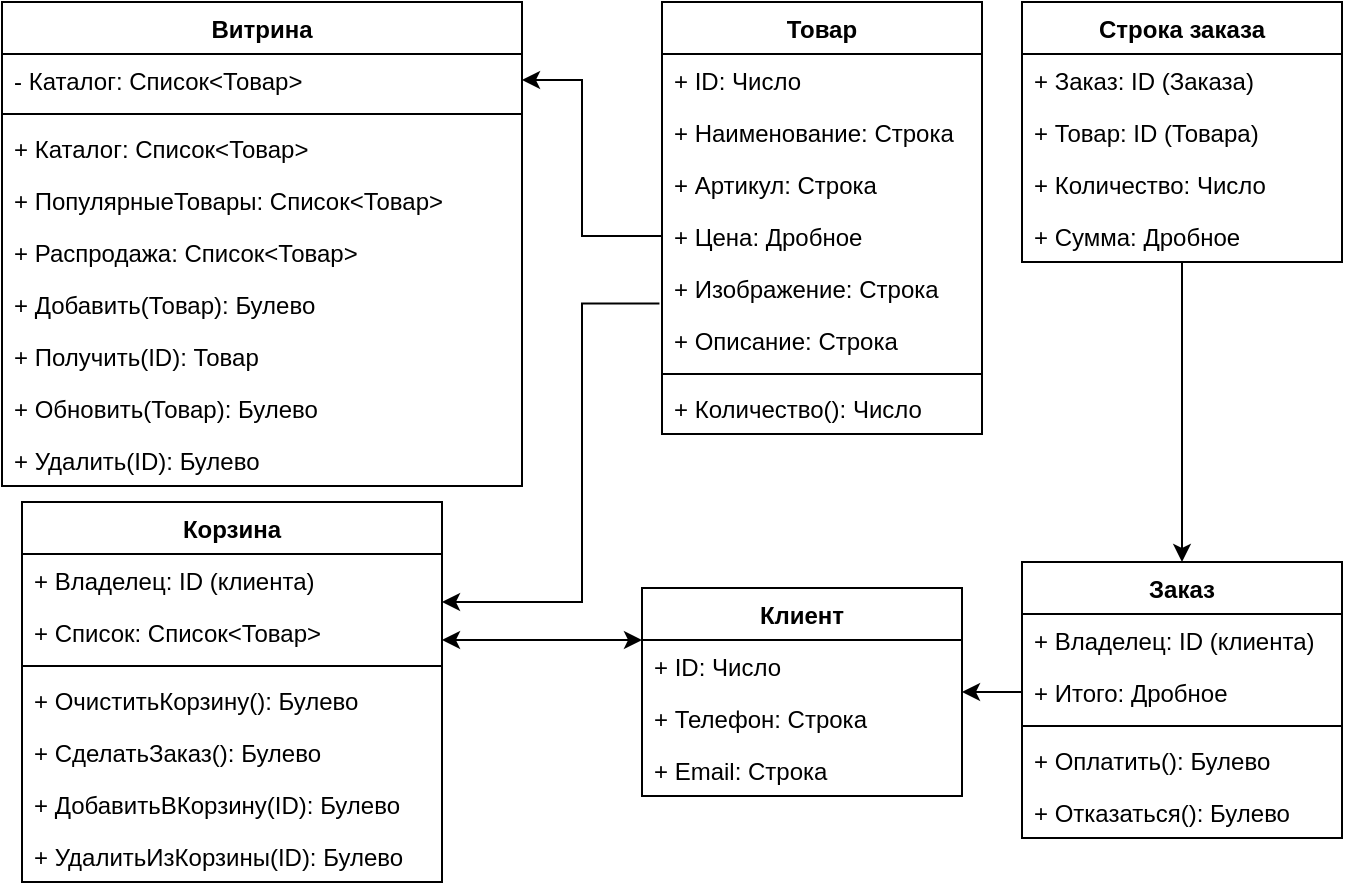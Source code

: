 <mxfile version="13.7.1" type="device"><diagram id="6YeLqqW7iNNdg_HYzCcy" name="Page-1"><mxGraphModel dx="951" dy="490" grid="1" gridSize="10" guides="1" tooltips="1" connect="1" arrows="1" fold="1" page="1" pageScale="1" pageWidth="827" pageHeight="1169" math="0" shadow="0"><root><mxCell id="0"/><mxCell id="1" parent="0"/><mxCell id="-sN-oJioBlBiGoqy5zMX-1" value="Витрина" style="swimlane;fontStyle=1;align=center;verticalAlign=top;childLayout=stackLayout;horizontal=1;startSize=26;horizontalStack=0;resizeParent=1;resizeParentMax=0;resizeLast=0;collapsible=1;marginBottom=0;" vertex="1" parent="1"><mxGeometry x="80" y="130" width="260" height="242" as="geometry"/></mxCell><mxCell id="-sN-oJioBlBiGoqy5zMX-2" value="- Каталог: Список&lt;Товар&gt;" style="text;strokeColor=none;fillColor=none;align=left;verticalAlign=top;spacingLeft=4;spacingRight=4;overflow=hidden;rotatable=0;points=[[0,0.5],[1,0.5]];portConstraint=eastwest;" vertex="1" parent="-sN-oJioBlBiGoqy5zMX-1"><mxGeometry y="26" width="260" height="26" as="geometry"/></mxCell><mxCell id="-sN-oJioBlBiGoqy5zMX-3" value="" style="line;strokeWidth=1;fillColor=none;align=left;verticalAlign=middle;spacingTop=-1;spacingLeft=3;spacingRight=3;rotatable=0;labelPosition=right;points=[];portConstraint=eastwest;" vertex="1" parent="-sN-oJioBlBiGoqy5zMX-1"><mxGeometry y="52" width="260" height="8" as="geometry"/></mxCell><mxCell id="-sN-oJioBlBiGoqy5zMX-47" value="+ Каталог: Список&lt;Товар&gt;" style="text;strokeColor=none;fillColor=none;align=left;verticalAlign=top;spacingLeft=4;spacingRight=4;overflow=hidden;rotatable=0;points=[[0,0.5],[1,0.5]];portConstraint=eastwest;" vertex="1" parent="-sN-oJioBlBiGoqy5zMX-1"><mxGeometry y="60" width="260" height="26" as="geometry"/></mxCell><mxCell id="-sN-oJioBlBiGoqy5zMX-4" value="+ ПопулярныеТовары: Список&lt;Товар&gt;" style="text;strokeColor=none;fillColor=none;align=left;verticalAlign=top;spacingLeft=4;spacingRight=4;overflow=hidden;rotatable=0;points=[[0,0.5],[1,0.5]];portConstraint=eastwest;" vertex="1" parent="-sN-oJioBlBiGoqy5zMX-1"><mxGeometry y="86" width="260" height="26" as="geometry"/></mxCell><mxCell id="-sN-oJioBlBiGoqy5zMX-5" value="+ Распродажа: Список&lt;Товар&gt;" style="text;strokeColor=none;fillColor=none;align=left;verticalAlign=top;spacingLeft=4;spacingRight=4;overflow=hidden;rotatable=0;points=[[0,0.5],[1,0.5]];portConstraint=eastwest;" vertex="1" parent="-sN-oJioBlBiGoqy5zMX-1"><mxGeometry y="112" width="260" height="26" as="geometry"/></mxCell><mxCell id="-sN-oJioBlBiGoqy5zMX-6" value="+ Добавить(Товар): Булево" style="text;strokeColor=none;fillColor=none;align=left;verticalAlign=top;spacingLeft=4;spacingRight=4;overflow=hidden;rotatable=0;points=[[0,0.5],[1,0.5]];portConstraint=eastwest;" vertex="1" parent="-sN-oJioBlBiGoqy5zMX-1"><mxGeometry y="138" width="260" height="26" as="geometry"/></mxCell><mxCell id="-sN-oJioBlBiGoqy5zMX-7" value="+ Получить(ID): Товар" style="text;strokeColor=none;fillColor=none;align=left;verticalAlign=top;spacingLeft=4;spacingRight=4;overflow=hidden;rotatable=0;points=[[0,0.5],[1,0.5]];portConstraint=eastwest;" vertex="1" parent="-sN-oJioBlBiGoqy5zMX-1"><mxGeometry y="164" width="260" height="26" as="geometry"/></mxCell><mxCell id="-sN-oJioBlBiGoqy5zMX-8" value="+ Обновить(Товар): Булево" style="text;strokeColor=none;fillColor=none;align=left;verticalAlign=top;spacingLeft=4;spacingRight=4;overflow=hidden;rotatable=0;points=[[0,0.5],[1,0.5]];portConstraint=eastwest;" vertex="1" parent="-sN-oJioBlBiGoqy5zMX-1"><mxGeometry y="190" width="260" height="26" as="geometry"/></mxCell><mxCell id="-sN-oJioBlBiGoqy5zMX-9" value="+ Удалить(ID): Булево" style="text;strokeColor=none;fillColor=none;align=left;verticalAlign=top;spacingLeft=4;spacingRight=4;overflow=hidden;rotatable=0;points=[[0,0.5],[1,0.5]];portConstraint=eastwest;" vertex="1" parent="-sN-oJioBlBiGoqy5zMX-1"><mxGeometry y="216" width="260" height="26" as="geometry"/></mxCell><mxCell id="-sN-oJioBlBiGoqy5zMX-10" style="edgeStyle=orthogonalEdgeStyle;rounded=0;orthogonalLoop=1;jettySize=auto;html=1;entryX=1;entryY=0.5;entryDx=0;entryDy=0;" edge="1" parent="1" source="-sN-oJioBlBiGoqy5zMX-26" target="-sN-oJioBlBiGoqy5zMX-2"><mxGeometry relative="1" as="geometry"><Array as="points"><mxPoint x="370" y="247"/><mxPoint x="370" y="169"/></Array></mxGeometry></mxCell><mxCell id="-sN-oJioBlBiGoqy5zMX-11" style="edgeStyle=orthogonalEdgeStyle;rounded=0;orthogonalLoop=1;jettySize=auto;html=1;entryX=0;entryY=0.25;entryDx=0;entryDy=0;startArrow=classic;startFill=1;" edge="1" parent="1" source="-sN-oJioBlBiGoqy5zMX-14" target="-sN-oJioBlBiGoqy5zMX-37"><mxGeometry relative="1" as="geometry"><Array as="points"><mxPoint x="340" y="449"/><mxPoint x="340" y="449"/></Array></mxGeometry></mxCell><mxCell id="-sN-oJioBlBiGoqy5zMX-12" style="edgeStyle=orthogonalEdgeStyle;rounded=0;orthogonalLoop=1;jettySize=auto;html=1;exitX=-0.008;exitY=0.797;exitDx=0;exitDy=0;exitPerimeter=0;" edge="1" parent="1" source="-sN-oJioBlBiGoqy5zMX-27" target="-sN-oJioBlBiGoqy5zMX-14"><mxGeometry relative="1" as="geometry"><mxPoint x="370" y="540" as="targetPoint"/><Array as="points"><mxPoint x="370" y="281"/><mxPoint x="370" y="430"/></Array></mxGeometry></mxCell><mxCell id="-sN-oJioBlBiGoqy5zMX-13" style="edgeStyle=orthogonalEdgeStyle;rounded=0;orthogonalLoop=1;jettySize=auto;html=1;entryX=0;entryY=0.5;entryDx=0;entryDy=0;startArrow=classic;startFill=1;endArrow=none;endFill=0;" edge="1" parent="1" source="-sN-oJioBlBiGoqy5zMX-37" target="-sN-oJioBlBiGoqy5zMX-43"><mxGeometry relative="1" as="geometry"/></mxCell><mxCell id="-sN-oJioBlBiGoqy5zMX-14" value="Корзина" style="swimlane;fontStyle=1;childLayout=stackLayout;horizontal=1;startSize=26;fillColor=none;horizontalStack=0;resizeParent=1;resizeParentMax=0;resizeLast=0;collapsible=1;marginBottom=0;" vertex="1" parent="1"><mxGeometry x="90" y="380" width="210" height="190" as="geometry"/></mxCell><mxCell id="-sN-oJioBlBiGoqy5zMX-15" value="+ Владелец: ID (клиента)" style="text;strokeColor=none;fillColor=none;align=left;verticalAlign=top;spacingLeft=4;spacingRight=4;overflow=hidden;rotatable=0;points=[[0,0.5],[1,0.5]];portConstraint=eastwest;" vertex="1" parent="-sN-oJioBlBiGoqy5zMX-14"><mxGeometry y="26" width="210" height="26" as="geometry"/></mxCell><mxCell id="-sN-oJioBlBiGoqy5zMX-16" value="+ Список: Список&lt;Товар&gt;" style="text;strokeColor=none;fillColor=none;align=left;verticalAlign=top;spacingLeft=4;spacingRight=4;overflow=hidden;rotatable=0;points=[[0,0.5],[1,0.5]];portConstraint=eastwest;" vertex="1" parent="-sN-oJioBlBiGoqy5zMX-14"><mxGeometry y="52" width="210" height="26" as="geometry"/></mxCell><mxCell id="-sN-oJioBlBiGoqy5zMX-17" value="" style="line;strokeWidth=1;fillColor=none;align=left;verticalAlign=middle;spacingTop=-1;spacingLeft=3;spacingRight=3;rotatable=0;labelPosition=right;points=[];portConstraint=eastwest;" vertex="1" parent="-sN-oJioBlBiGoqy5zMX-14"><mxGeometry y="78" width="210" height="8" as="geometry"/></mxCell><mxCell id="-sN-oJioBlBiGoqy5zMX-18" value="+ ОчиститьКорзину(): Булево" style="text;strokeColor=none;fillColor=none;align=left;verticalAlign=top;spacingLeft=4;spacingRight=4;overflow=hidden;rotatable=0;points=[[0,0.5],[1,0.5]];portConstraint=eastwest;" vertex="1" parent="-sN-oJioBlBiGoqy5zMX-14"><mxGeometry y="86" width="210" height="26" as="geometry"/></mxCell><mxCell id="-sN-oJioBlBiGoqy5zMX-19" value="+ СделатьЗаказ(): Булево" style="text;strokeColor=none;fillColor=none;align=left;verticalAlign=top;spacingLeft=4;spacingRight=4;overflow=hidden;rotatable=0;points=[[0,0.5],[1,0.5]];portConstraint=eastwest;" vertex="1" parent="-sN-oJioBlBiGoqy5zMX-14"><mxGeometry y="112" width="210" height="26" as="geometry"/></mxCell><mxCell id="-sN-oJioBlBiGoqy5zMX-20" value="+ ДобавитьВКорзину(ID): Булево" style="text;strokeColor=none;fillColor=none;align=left;verticalAlign=top;spacingLeft=4;spacingRight=4;overflow=hidden;rotatable=0;points=[[0,0.5],[1,0.5]];portConstraint=eastwest;" vertex="1" parent="-sN-oJioBlBiGoqy5zMX-14"><mxGeometry y="138" width="210" height="26" as="geometry"/></mxCell><mxCell id="-sN-oJioBlBiGoqy5zMX-21" value="+ УдалитьИзКорзины(ID): Булево" style="text;strokeColor=none;fillColor=none;align=left;verticalAlign=top;spacingLeft=4;spacingRight=4;overflow=hidden;rotatable=0;points=[[0,0.5],[1,0.5]];portConstraint=eastwest;" vertex="1" parent="-sN-oJioBlBiGoqy5zMX-14"><mxGeometry y="164" width="210" height="26" as="geometry"/></mxCell><mxCell id="-sN-oJioBlBiGoqy5zMX-22" value="Товар" style="swimlane;fontStyle=1;align=center;verticalAlign=top;childLayout=stackLayout;horizontal=1;startSize=26;horizontalStack=0;resizeParent=1;resizeParentMax=0;resizeLast=0;collapsible=1;marginBottom=0;" vertex="1" parent="1"><mxGeometry x="410" y="130" width="160" height="216" as="geometry"/></mxCell><mxCell id="-sN-oJioBlBiGoqy5zMX-23" value="+ ID: Число" style="text;strokeColor=none;fillColor=none;align=left;verticalAlign=top;spacingLeft=4;spacingRight=4;overflow=hidden;rotatable=0;points=[[0,0.5],[1,0.5]];portConstraint=eastwest;" vertex="1" parent="-sN-oJioBlBiGoqy5zMX-22"><mxGeometry y="26" width="160" height="26" as="geometry"/></mxCell><mxCell id="-sN-oJioBlBiGoqy5zMX-24" value="+ Наименование: Строка" style="text;strokeColor=none;fillColor=none;align=left;verticalAlign=top;spacingLeft=4;spacingRight=4;overflow=hidden;rotatable=0;points=[[0,0.5],[1,0.5]];portConstraint=eastwest;" vertex="1" parent="-sN-oJioBlBiGoqy5zMX-22"><mxGeometry y="52" width="160" height="26" as="geometry"/></mxCell><mxCell id="-sN-oJioBlBiGoqy5zMX-25" value="+ Артикул: Строка" style="text;strokeColor=none;fillColor=none;align=left;verticalAlign=top;spacingLeft=4;spacingRight=4;overflow=hidden;rotatable=0;points=[[0,0.5],[1,0.5]];portConstraint=eastwest;" vertex="1" parent="-sN-oJioBlBiGoqy5zMX-22"><mxGeometry y="78" width="160" height="26" as="geometry"/></mxCell><mxCell id="-sN-oJioBlBiGoqy5zMX-26" value="+ Цена: Дробное" style="text;strokeColor=none;fillColor=none;align=left;verticalAlign=top;spacingLeft=4;spacingRight=4;overflow=hidden;rotatable=0;points=[[0,0.5],[1,0.5]];portConstraint=eastwest;" vertex="1" parent="-sN-oJioBlBiGoqy5zMX-22"><mxGeometry y="104" width="160" height="26" as="geometry"/></mxCell><mxCell id="-sN-oJioBlBiGoqy5zMX-27" value="+ Изображение: Строка" style="text;strokeColor=none;fillColor=none;align=left;verticalAlign=top;spacingLeft=4;spacingRight=4;overflow=hidden;rotatable=0;points=[[0,0.5],[1,0.5]];portConstraint=eastwest;" vertex="1" parent="-sN-oJioBlBiGoqy5zMX-22"><mxGeometry y="130" width="160" height="26" as="geometry"/></mxCell><mxCell id="-sN-oJioBlBiGoqy5zMX-28" value="+ Описание: Строка" style="text;strokeColor=none;fillColor=none;align=left;verticalAlign=top;spacingLeft=4;spacingRight=4;overflow=hidden;rotatable=0;points=[[0,0.5],[1,0.5]];portConstraint=eastwest;" vertex="1" parent="-sN-oJioBlBiGoqy5zMX-22"><mxGeometry y="156" width="160" height="26" as="geometry"/></mxCell><mxCell id="-sN-oJioBlBiGoqy5zMX-29" value="" style="line;strokeWidth=1;fillColor=none;align=left;verticalAlign=middle;spacingTop=-1;spacingLeft=3;spacingRight=3;rotatable=0;labelPosition=right;points=[];portConstraint=eastwest;" vertex="1" parent="-sN-oJioBlBiGoqy5zMX-22"><mxGeometry y="182" width="160" height="8" as="geometry"/></mxCell><mxCell id="-sN-oJioBlBiGoqy5zMX-30" value="+ Количество(): Число" style="text;strokeColor=none;fillColor=none;align=left;verticalAlign=top;spacingLeft=4;spacingRight=4;overflow=hidden;rotatable=0;points=[[0,0.5],[1,0.5]];portConstraint=eastwest;" vertex="1" parent="-sN-oJioBlBiGoqy5zMX-22"><mxGeometry y="190" width="160" height="26" as="geometry"/></mxCell><mxCell id="-sN-oJioBlBiGoqy5zMX-31" style="edgeStyle=orthogonalEdgeStyle;rounded=0;orthogonalLoop=1;jettySize=auto;html=1;entryX=0.5;entryY=0;entryDx=0;entryDy=0;startArrow=none;startFill=0;endArrow=classic;endFill=1;" edge="1" parent="1" source="-sN-oJioBlBiGoqy5zMX-32" target="-sN-oJioBlBiGoqy5zMX-41"><mxGeometry relative="1" as="geometry"/></mxCell><mxCell id="-sN-oJioBlBiGoqy5zMX-32" value="Строка заказа" style="swimlane;fontStyle=1;align=center;verticalAlign=top;childLayout=stackLayout;horizontal=1;startSize=26;horizontalStack=0;resizeParent=1;resizeParentMax=0;resizeLast=0;collapsible=1;marginBottom=0;" vertex="1" parent="1"><mxGeometry x="590" y="130" width="160" height="130" as="geometry"/></mxCell><mxCell id="-sN-oJioBlBiGoqy5zMX-33" value="+ Заказ: ID (Заказа)" style="text;strokeColor=none;fillColor=none;align=left;verticalAlign=top;spacingLeft=4;spacingRight=4;overflow=hidden;rotatable=0;points=[[0,0.5],[1,0.5]];portConstraint=eastwest;" vertex="1" parent="-sN-oJioBlBiGoqy5zMX-32"><mxGeometry y="26" width="160" height="26" as="geometry"/></mxCell><mxCell id="-sN-oJioBlBiGoqy5zMX-34" value="+ Товар: ID (Товара)" style="text;strokeColor=none;fillColor=none;align=left;verticalAlign=top;spacingLeft=4;spacingRight=4;overflow=hidden;rotatable=0;points=[[0,0.5],[1,0.5]];portConstraint=eastwest;" vertex="1" parent="-sN-oJioBlBiGoqy5zMX-32"><mxGeometry y="52" width="160" height="26" as="geometry"/></mxCell><mxCell id="-sN-oJioBlBiGoqy5zMX-35" value="+ Количество: Число" style="text;strokeColor=none;fillColor=none;align=left;verticalAlign=top;spacingLeft=4;spacingRight=4;overflow=hidden;rotatable=0;points=[[0,0.5],[1,0.5]];portConstraint=eastwest;" vertex="1" parent="-sN-oJioBlBiGoqy5zMX-32"><mxGeometry y="78" width="160" height="26" as="geometry"/></mxCell><mxCell id="-sN-oJioBlBiGoqy5zMX-36" value="+ Сумма: Дробное" style="text;strokeColor=none;fillColor=none;align=left;verticalAlign=top;spacingLeft=4;spacingRight=4;overflow=hidden;rotatable=0;points=[[0,0.5],[1,0.5]];portConstraint=eastwest;" vertex="1" parent="-sN-oJioBlBiGoqy5zMX-32"><mxGeometry y="104" width="160" height="26" as="geometry"/></mxCell><mxCell id="-sN-oJioBlBiGoqy5zMX-37" value="Клиент" style="swimlane;fontStyle=1;childLayout=stackLayout;horizontal=1;startSize=26;fillColor=none;horizontalStack=0;resizeParent=1;resizeParentMax=0;resizeLast=0;collapsible=1;marginBottom=0;" vertex="1" parent="1"><mxGeometry x="400" y="423" width="160" height="104" as="geometry"/></mxCell><mxCell id="-sN-oJioBlBiGoqy5zMX-38" value="+ ID: Число" style="text;strokeColor=none;fillColor=none;align=left;verticalAlign=top;spacingLeft=4;spacingRight=4;overflow=hidden;rotatable=0;points=[[0,0.5],[1,0.5]];portConstraint=eastwest;" vertex="1" parent="-sN-oJioBlBiGoqy5zMX-37"><mxGeometry y="26" width="160" height="26" as="geometry"/></mxCell><mxCell id="-sN-oJioBlBiGoqy5zMX-39" value="+ Телефон: Строка" style="text;strokeColor=none;fillColor=none;align=left;verticalAlign=top;spacingLeft=4;spacingRight=4;overflow=hidden;rotatable=0;points=[[0,0.5],[1,0.5]];portConstraint=eastwest;" vertex="1" parent="-sN-oJioBlBiGoqy5zMX-37"><mxGeometry y="52" width="160" height="26" as="geometry"/></mxCell><mxCell id="-sN-oJioBlBiGoqy5zMX-40" value="+ Email: Строка" style="text;strokeColor=none;fillColor=none;align=left;verticalAlign=top;spacingLeft=4;spacingRight=4;overflow=hidden;rotatable=0;points=[[0,0.5],[1,0.5]];portConstraint=eastwest;" vertex="1" parent="-sN-oJioBlBiGoqy5zMX-37"><mxGeometry y="78" width="160" height="26" as="geometry"/></mxCell><mxCell id="-sN-oJioBlBiGoqy5zMX-41" value="Заказ" style="swimlane;fontStyle=1;childLayout=stackLayout;horizontal=1;startSize=26;fillColor=none;horizontalStack=0;resizeParent=1;resizeParentMax=0;resizeLast=0;collapsible=1;marginBottom=0;" vertex="1" parent="1"><mxGeometry x="590" y="410" width="160" height="138" as="geometry"/></mxCell><mxCell id="-sN-oJioBlBiGoqy5zMX-42" value="+ Владелец: ID (клиента)&#10;" style="text;strokeColor=none;fillColor=none;align=left;verticalAlign=top;spacingLeft=4;spacingRight=4;overflow=hidden;rotatable=0;points=[[0,0.5],[1,0.5]];portConstraint=eastwest;" vertex="1" parent="-sN-oJioBlBiGoqy5zMX-41"><mxGeometry y="26" width="160" height="26" as="geometry"/></mxCell><mxCell id="-sN-oJioBlBiGoqy5zMX-43" value="+ Итого: Дробное" style="text;strokeColor=none;fillColor=none;align=left;verticalAlign=top;spacingLeft=4;spacingRight=4;overflow=hidden;rotatable=0;points=[[0,0.5],[1,0.5]];portConstraint=eastwest;" vertex="1" parent="-sN-oJioBlBiGoqy5zMX-41"><mxGeometry y="52" width="160" height="26" as="geometry"/></mxCell><mxCell id="-sN-oJioBlBiGoqy5zMX-44" value="" style="line;strokeWidth=1;fillColor=none;align=left;verticalAlign=middle;spacingTop=-1;spacingLeft=3;spacingRight=3;rotatable=0;labelPosition=right;points=[];portConstraint=eastwest;" vertex="1" parent="-sN-oJioBlBiGoqy5zMX-41"><mxGeometry y="78" width="160" height="8" as="geometry"/></mxCell><mxCell id="-sN-oJioBlBiGoqy5zMX-45" value="+ Оплатить(): Булево" style="text;strokeColor=none;fillColor=none;align=left;verticalAlign=top;spacingLeft=4;spacingRight=4;overflow=hidden;rotatable=0;points=[[0,0.5],[1,0.5]];portConstraint=eastwest;" vertex="1" parent="-sN-oJioBlBiGoqy5zMX-41"><mxGeometry y="86" width="160" height="26" as="geometry"/></mxCell><mxCell id="-sN-oJioBlBiGoqy5zMX-46" value="+ Отказаться(): Булево" style="text;strokeColor=none;fillColor=none;align=left;verticalAlign=top;spacingLeft=4;spacingRight=4;overflow=hidden;rotatable=0;points=[[0,0.5],[1,0.5]];portConstraint=eastwest;" vertex="1" parent="-sN-oJioBlBiGoqy5zMX-41"><mxGeometry y="112" width="160" height="26" as="geometry"/></mxCell></root></mxGraphModel></diagram></mxfile>